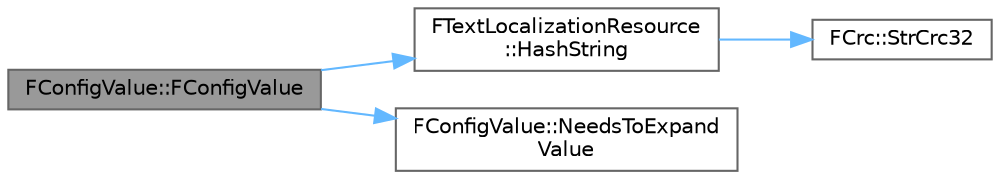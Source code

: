 digraph "FConfigValue::FConfigValue"
{
 // INTERACTIVE_SVG=YES
 // LATEX_PDF_SIZE
  bgcolor="transparent";
  edge [fontname=Helvetica,fontsize=10,labelfontname=Helvetica,labelfontsize=10];
  node [fontname=Helvetica,fontsize=10,shape=box,height=0.2,width=0.4];
  rankdir="LR";
  Node1 [id="Node000001",label="FConfigValue::FConfigValue",height=0.2,width=0.4,color="gray40", fillcolor="grey60", style="filled", fontcolor="black",tooltip=" "];
  Node1 -> Node2 [id="edge1_Node000001_Node000002",color="steelblue1",style="solid",tooltip=" "];
  Node2 [id="Node000002",label="FTextLocalizationResource\l::HashString",height=0.2,width=0.4,color="grey40", fillcolor="white", style="filled",URL="$d8/d3b/classFTextLocalizationResource.html#ada454a6704a1ecffa74352135814fa7c",tooltip="Utility to produce a hash for a string (as used by SourceStringHash)"];
  Node2 -> Node3 [id="edge2_Node000002_Node000003",color="steelblue1",style="solid",tooltip=" "];
  Node3 [id="Node000003",label="FCrc::StrCrc32",height=0.2,width=0.4,color="grey40", fillcolor="white", style="filled",URL="$d1/d95/structFCrc.html#a18c217ca8596bfab16a81430d7d85545",tooltip="String CRC."];
  Node1 -> Node4 [id="edge3_Node000001_Node000004",color="steelblue1",style="solid",tooltip=" "];
  Node4 [id="Node000004",label="FConfigValue::NeedsToExpand\lValue",height=0.2,width=0.4,color="grey40", fillcolor="white", style="filled",URL="$db/dc1/structFConfigValue.html#a3c797a21d5ff7f49f4b2faf4612f37d2",tooltip="Internal version of ExpandValue that expands SavedValue into ExpandedValue, or produces an empty Expa..."];
}
